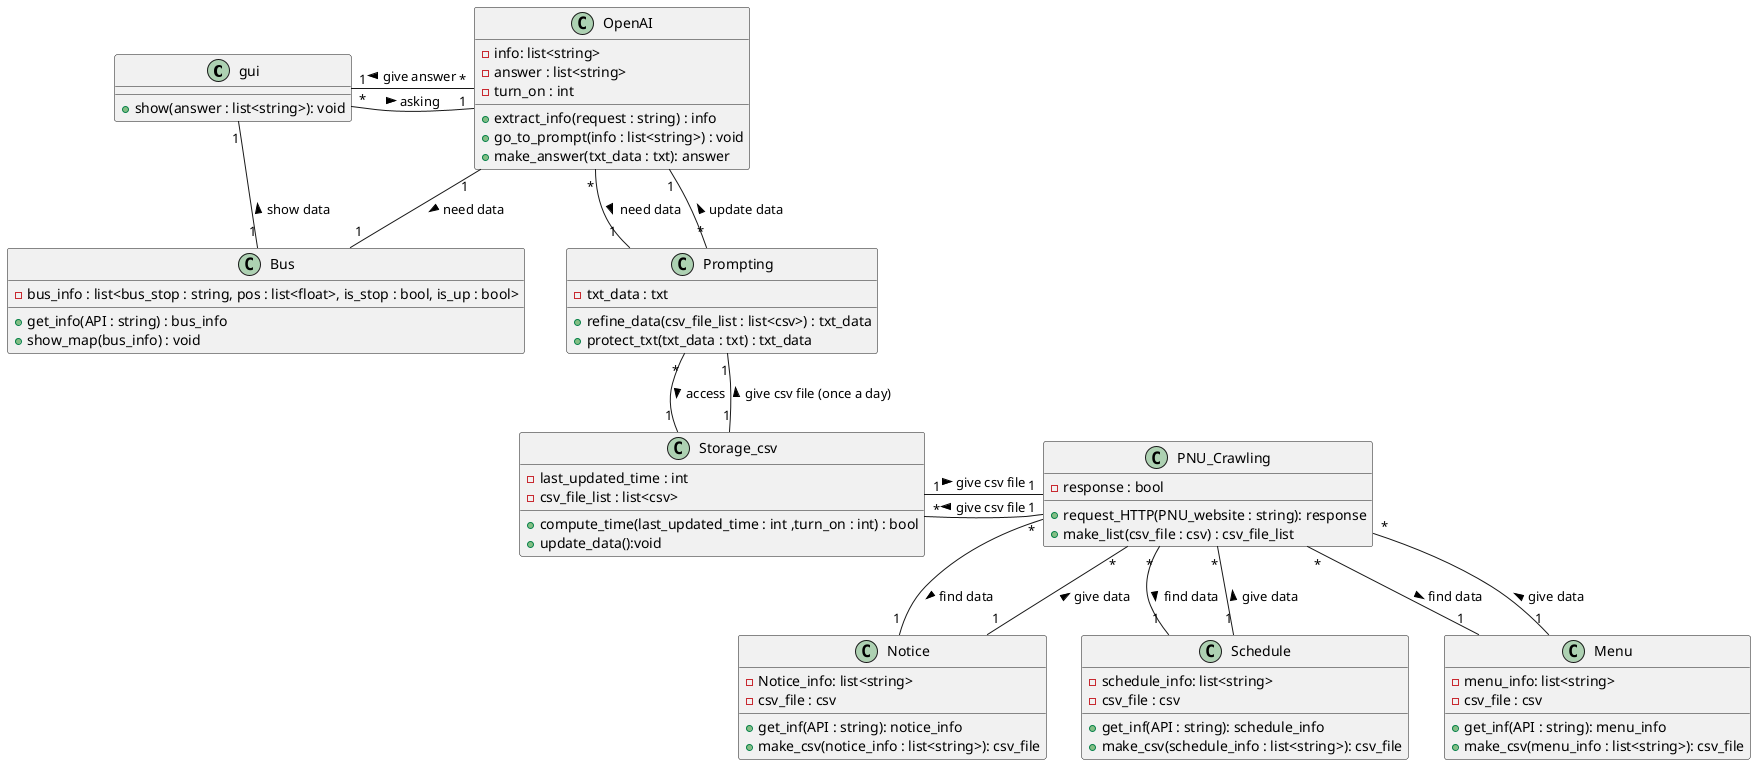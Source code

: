 @startuml

class gui {
    + show(answer : list<string>): void
}

class OpenAI {    
    - info: list<string>
    - answer : list<string>
    - turn_on : int

    
    + extract_info(request : string) : info
    + go_to_prompt(info : list<string>) : void
    + make_answer(txt_data : txt): answer    
}

class Prompting{
    - txt_data : txt
    
    + refine_data(csv_file_list : list<csv>) : txt_data
    + protect_txt(txt_data : txt) : txt_data
}

class PNU_Crawling {
    - response : bool
      
    
    + request_HTTP(PNU_website : string): response
    + make_list(csv_file : csv) : csv_file_list
}

class Storage_csv {
    - last_updated_time : int
    - csv_file_list : list<csv>  

    +compute_time(last_updated_time : int ,turn_on : int) : bool
    +update_data():void
}


class Notice {
    - Notice_info: list<string>
    - csv_file : csv

    + get_inf(API : string): notice_info
    + make_csv(notice_info : list<string>): csv_file      
}

class Schedule {
    - schedule_info: list<string>
    - csv_file : csv

    + get_inf(API : string): schedule_info 
    + make_csv(schedule_info : list<string>): csv_file    
}

class Menu {
    - menu_info: list<string>
    - csv_file : csv

    + get_inf(API : string): menu_info
    + make_csv(menu_info : list<string>): csv_file    
}

class Bus {
    - bus_info : list<bus_stop : string, pos : list<float>, is_stop : bool, is_up : bool>
    
    + get_info(API : string) : bus_info
    + show_map(bus_info) : void
}


gui "*" - "1" OpenAI : asking >
OpenAI "*" -- "1" Prompting : need data >
Prompting "*" -- "1" OpenAI : > update data
Prompting "*" -- "1" Storage_csv : access >

Prompting "1" -- "1" Storage_csv : give csv file (once a day) <
Storage_csv "1" -- "1" PNU_Crawling : give csv file > 

PNU_Crawling "1" - "*"  Storage_csv: > give csv file
PNU_Crawling "*" -- "1" Menu : find data > 
PNU_Crawling "*" -- "1" Notice : find data >
PNU_Crawling "*" -- "1" Schedule : find data >
PNU_Crawling "*" -- "1" Menu : give data <
PNU_Crawling "*" -- "1" Notice : give data <
PNU_Crawling "*" -- "1" Schedule : give data <
OpenAI "*" -- "1" gui : > give answer

OpenAI "1" -- "1" Bus : need data >
Bus "1" -- "1" gui : show data >

@enduml


